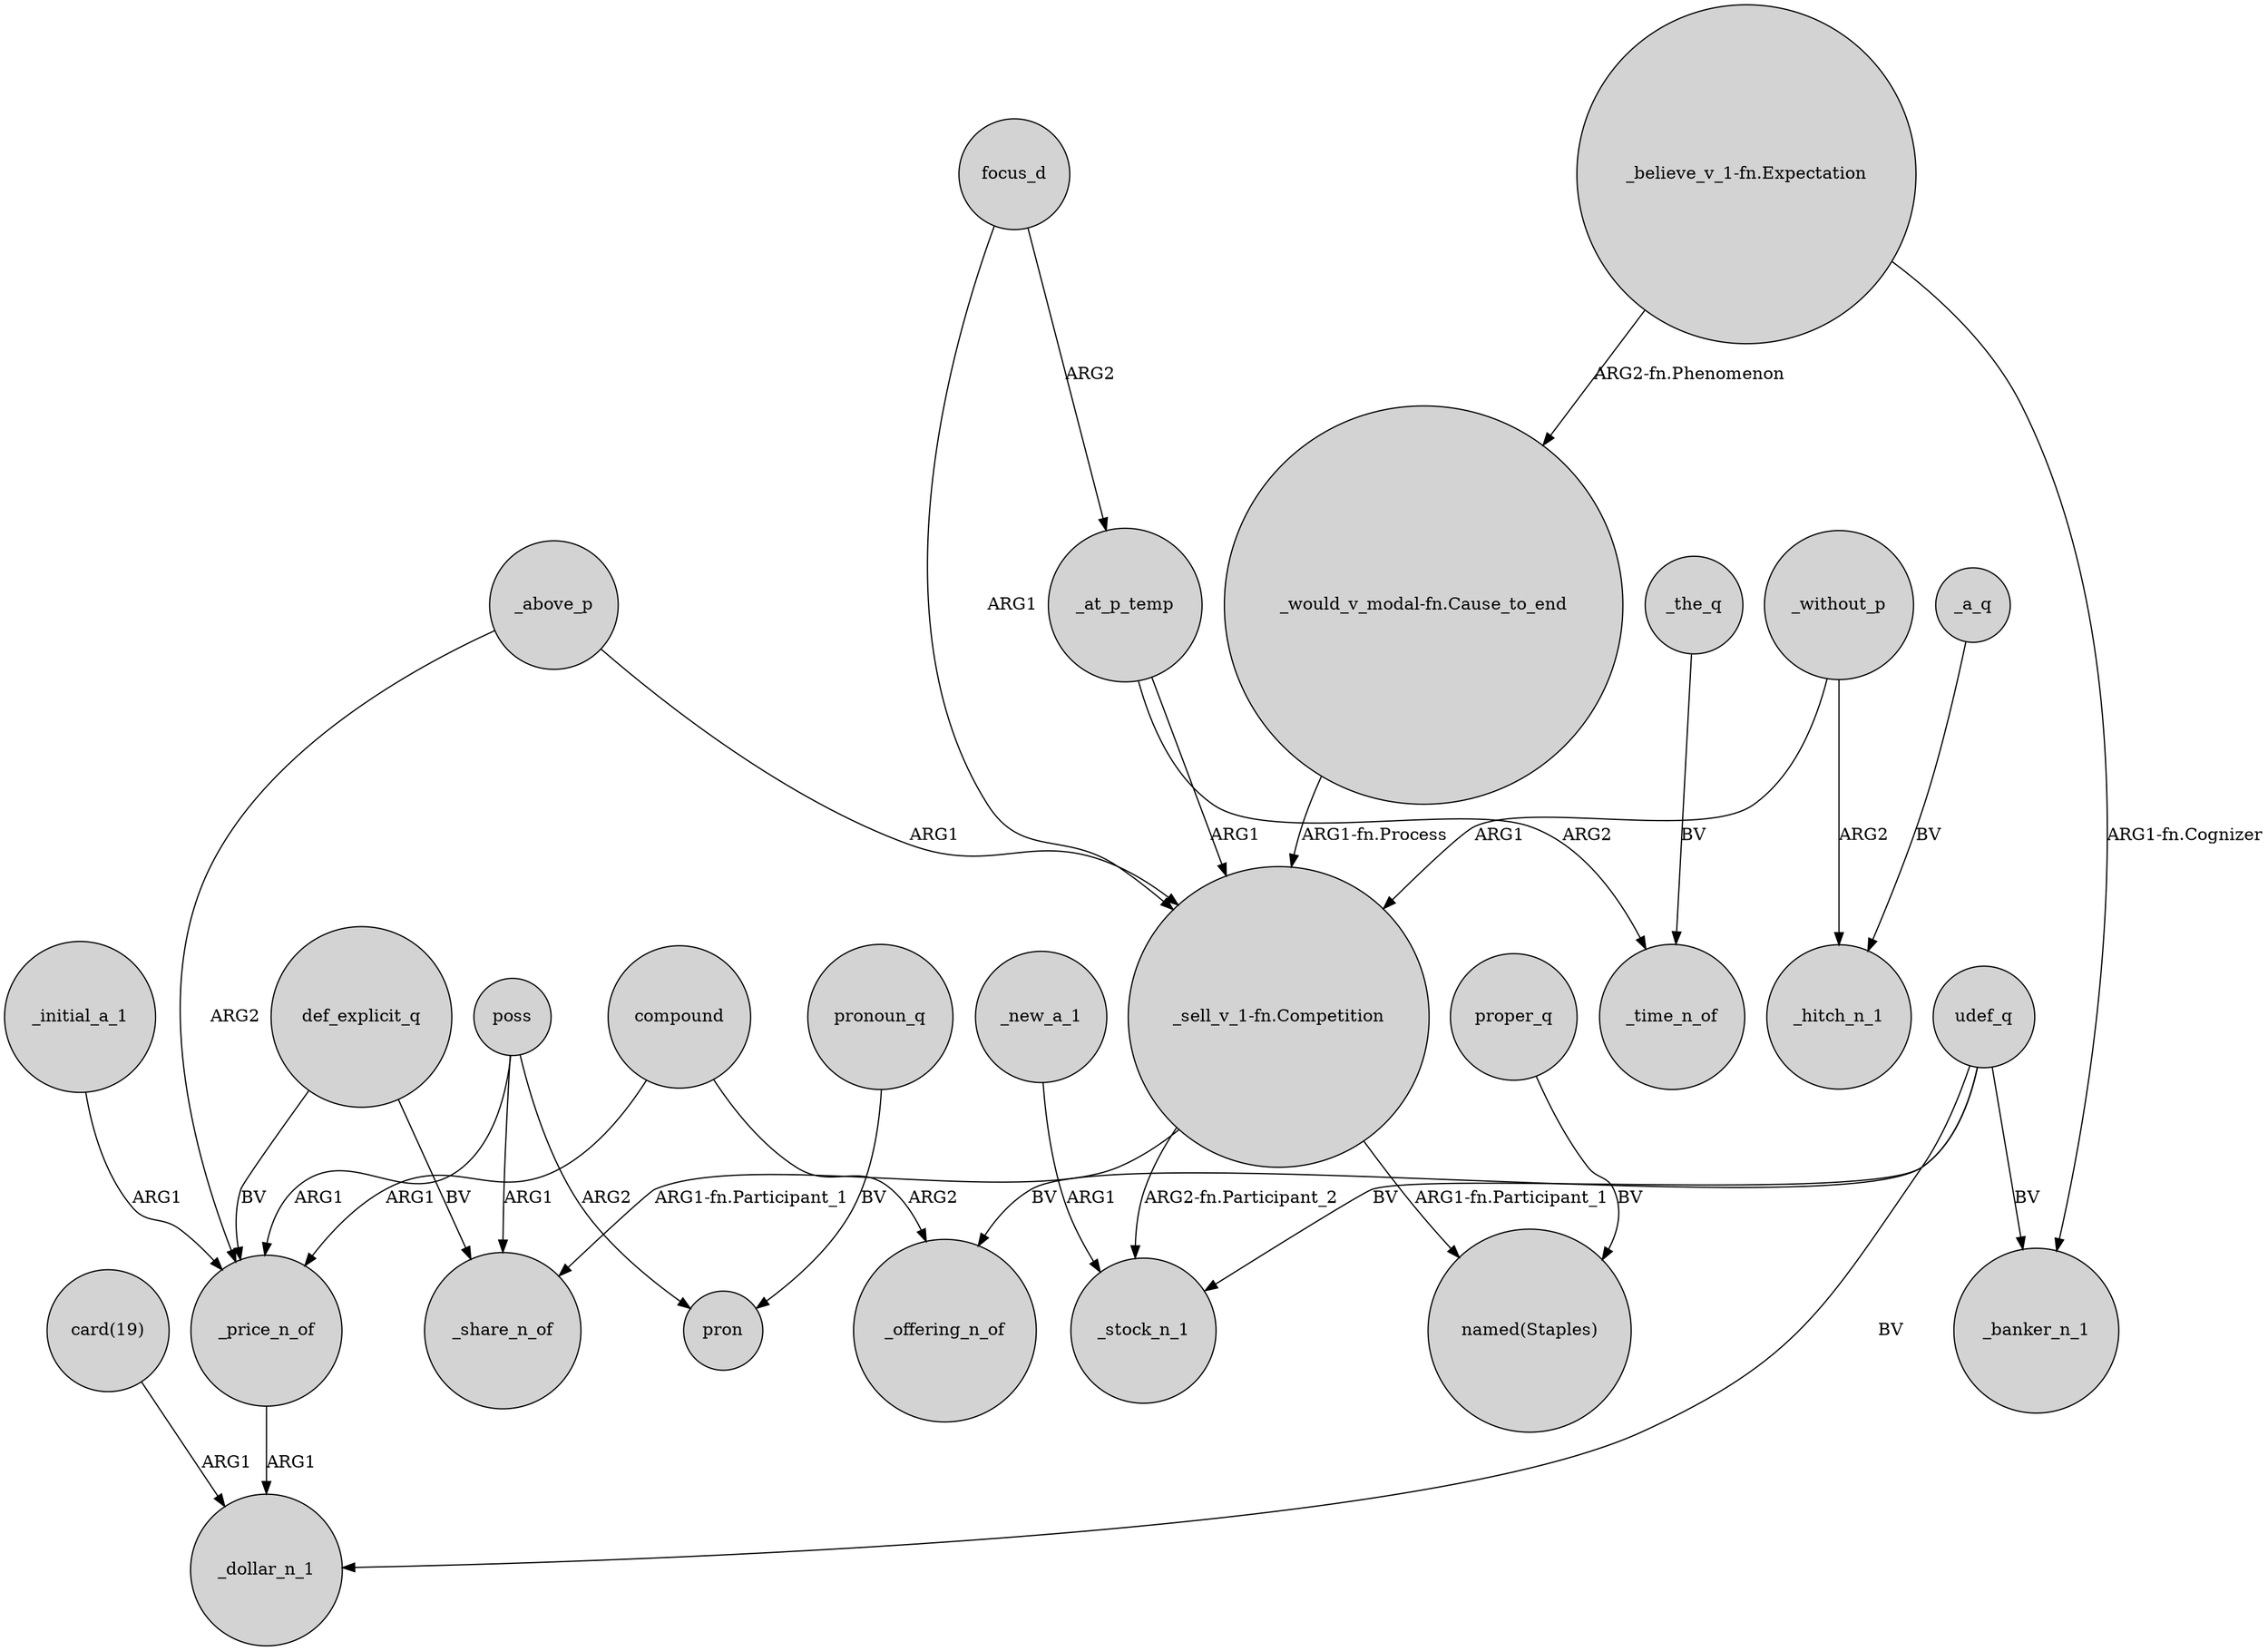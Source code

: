 digraph {
	node [shape=circle style=filled]
	"card(19)" -> _dollar_n_1 [label=ARG1]
	compound -> _offering_n_of [label=ARG2]
	_above_p -> "_sell_v_1-fn.Competition" [label=ARG1]
	_new_a_1 -> _stock_n_1 [label=ARG1]
	"_sell_v_1-fn.Competition" -> _share_n_of [label="ARG1-fn.Participant_1"]
	def_explicit_q -> _share_n_of [label=BV]
	"_believe_v_1-fn.Expectation" -> "_would_v_modal-fn.Cause_to_end" [label="ARG2-fn.Phenomenon"]
	_a_q -> _hitch_n_1 [label=BV]
	"_believe_v_1-fn.Expectation" -> _banker_n_1 [label="ARG1-fn.Cognizer"]
	_without_p -> _hitch_n_1 [label=ARG2]
	focus_d -> "_sell_v_1-fn.Competition" [label=ARG1]
	_price_n_of -> _dollar_n_1 [label=ARG1]
	pronoun_q -> pron [label=BV]
	poss -> _price_n_of [label=ARG1]
	udef_q -> _stock_n_1 [label=BV]
	poss -> pron [label=ARG2]
	poss -> _share_n_of [label=ARG1]
	_at_p_temp -> _time_n_of [label=ARG2]
	_the_q -> _time_n_of [label=BV]
	udef_q -> _dollar_n_1 [label=BV]
	"_would_v_modal-fn.Cause_to_end" -> "_sell_v_1-fn.Competition" [label="ARG1-fn.Process"]
	_without_p -> "_sell_v_1-fn.Competition" [label=ARG1]
	_above_p -> _price_n_of [label=ARG2]
	_at_p_temp -> "_sell_v_1-fn.Competition" [label=ARG1]
	focus_d -> _at_p_temp [label=ARG2]
	"_sell_v_1-fn.Competition" -> "named(Staples)" [label="ARG1-fn.Participant_1"]
	_initial_a_1 -> _price_n_of [label=ARG1]
	udef_q -> _banker_n_1 [label=BV]
	proper_q -> "named(Staples)" [label=BV]
	udef_q -> _offering_n_of [label=BV]
	compound -> _price_n_of [label=ARG1]
	"_sell_v_1-fn.Competition" -> _stock_n_1 [label="ARG2-fn.Participant_2"]
	def_explicit_q -> _price_n_of [label=BV]
}
